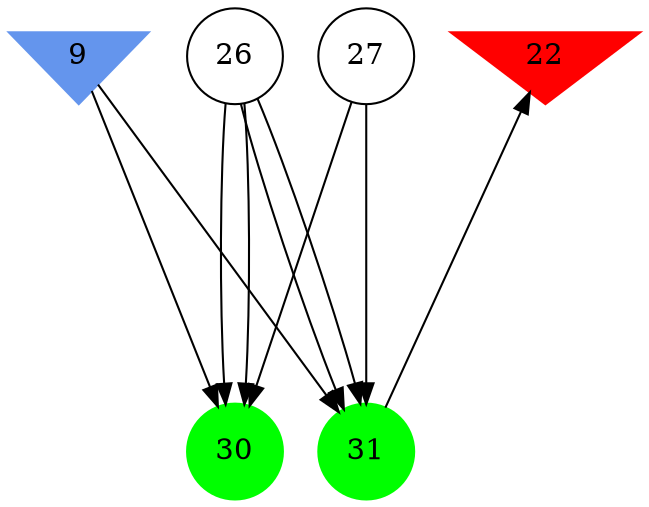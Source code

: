 digraph brain {
	ranksep=2.0;
	9 [shape=invtriangle,style=filled,color=cornflowerblue];
	22 [shape=invtriangle,style=filled,color=red];
	26 [shape=circle,color=black];
	27 [shape=circle,color=black];
	30 [shape=circle,style=filled,color=green];
	31 [shape=circle,style=filled,color=green];
	26	->	30;
	26	->	31;
	27	->	30;
	27	->	31;
	9	->	30;
	9	->	31;
	26	->	30;
	26	->	31;
	31	->	22;
	{ rank=same; 9; 22; }
	{ rank=same; 26; 27; }
	{ rank=same; 30; 31; }
}
